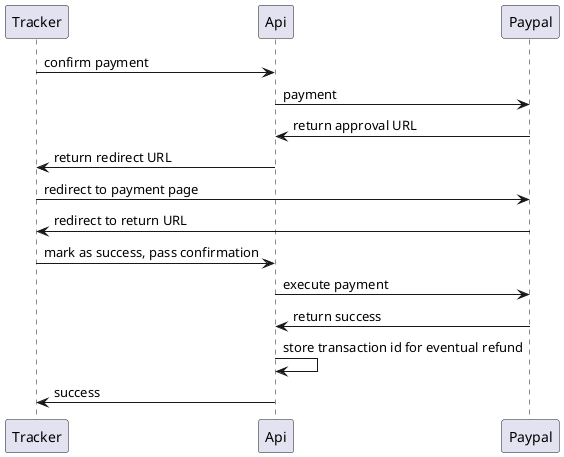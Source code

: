 @startuml

Tracker -> Api: confirm payment
Api -> Paypal: payment
Paypal -> Api: return approval URL
Api -> Tracker: return redirect URL
Tracker -> Paypal: redirect to payment page
Paypal -> Tracker: redirect to return URL
Tracker -> Api: mark as success, pass confirmation
Api -> Paypal: execute payment
Paypal -> Api: return success
Api -> Api: store transaction id for eventual refund
Api -> Tracker: success

@enduml
